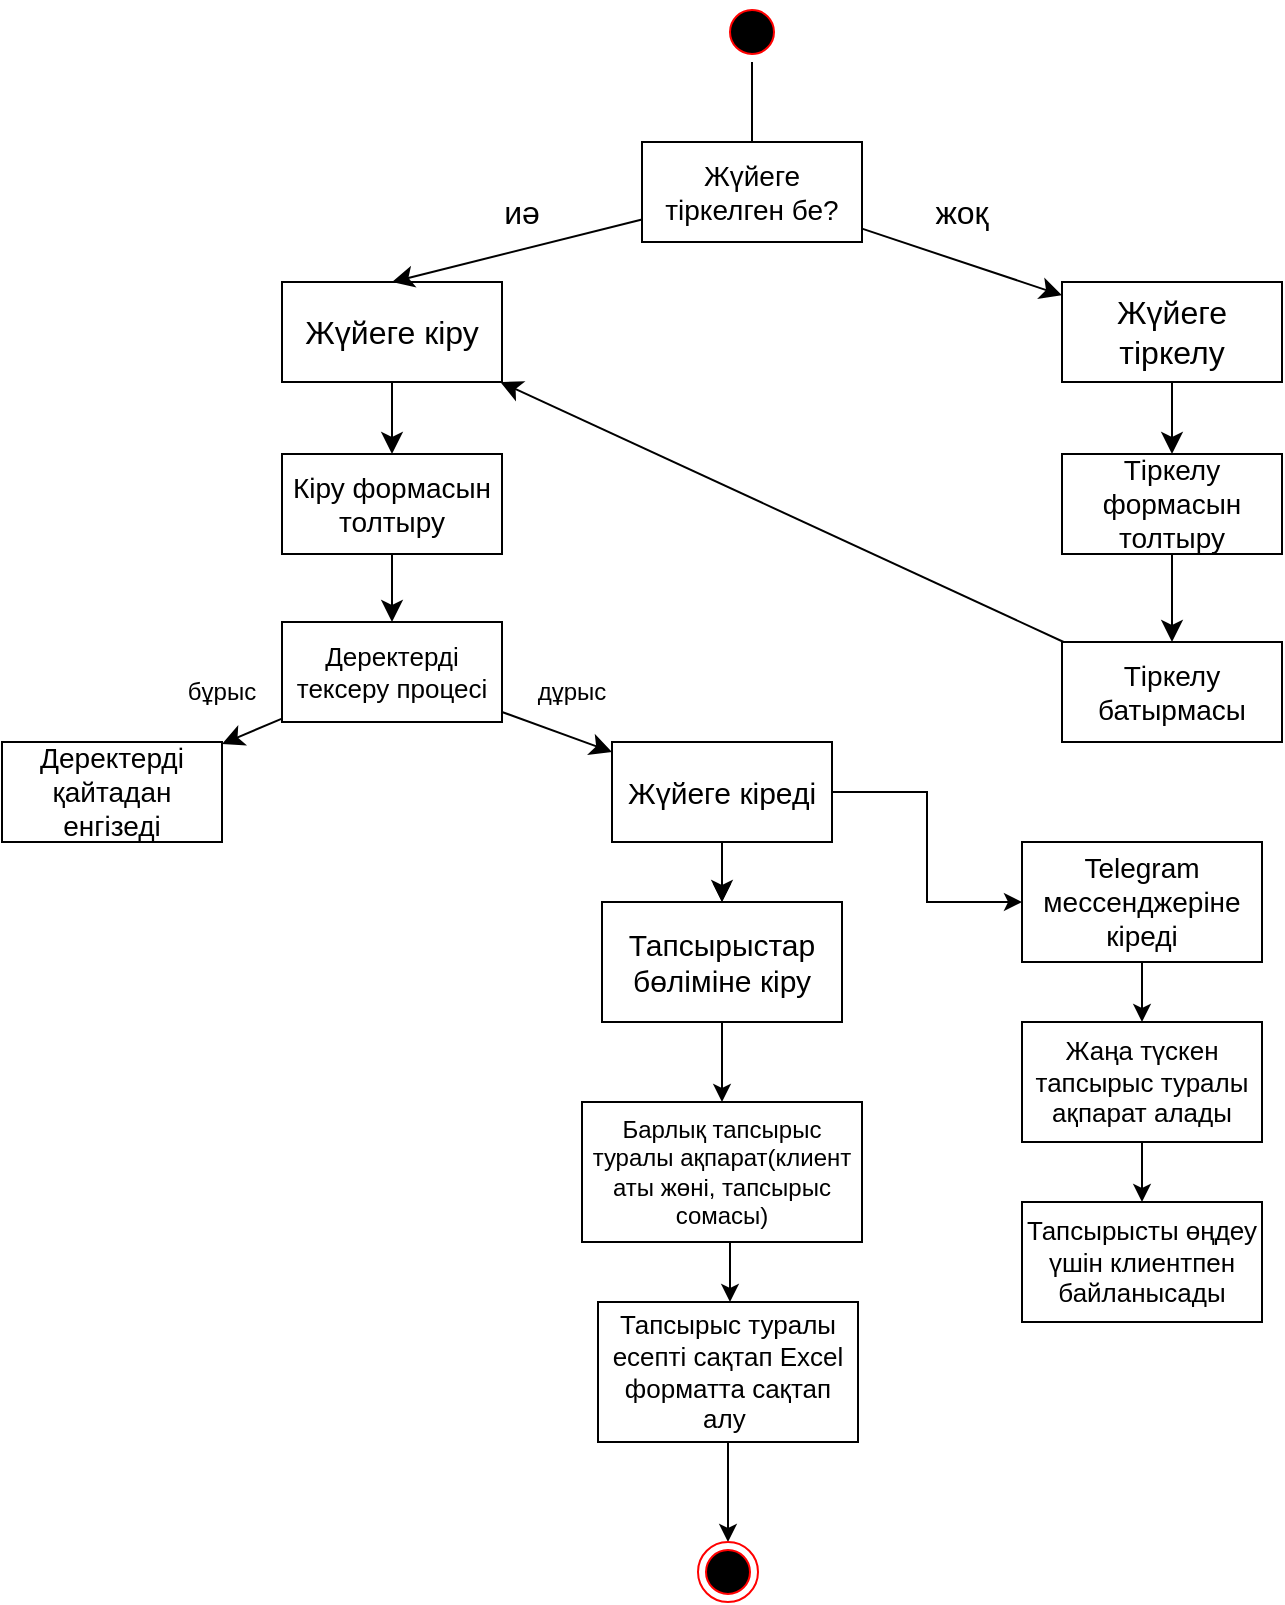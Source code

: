 <mxfile version="24.3.1" type="github">
  <diagram id="R2lEEEUBdFMjLlhIrx00" name="Page-1">
    <mxGraphModel dx="1737" dy="948" grid="1" gridSize="10" guides="1" tooltips="1" connect="1" arrows="1" fold="1" page="1" pageScale="1" pageWidth="850" pageHeight="1100" math="0" shadow="0" extFonts="Permanent Marker^https://fonts.googleapis.com/css?family=Permanent+Marker">
      <root>
        <mxCell id="0" />
        <mxCell id="1" parent="0" />
        <mxCell id="zs_2XHd3fXxwtxxHCt0B-1" style="edgeStyle=none;curved=1;rounded=0;orthogonalLoop=1;jettySize=auto;html=1;entryX=0.5;entryY=1;entryDx=0;entryDy=0;fontSize=12;startSize=8;endSize=8;" edge="1" parent="1" source="zs_2XHd3fXxwtxxHCt0B-2" target="zs_2XHd3fXxwtxxHCt0B-7">
          <mxGeometry relative="1" as="geometry" />
        </mxCell>
        <mxCell id="zs_2XHd3fXxwtxxHCt0B-2" value="" style="ellipse;html=1;shape=startState;fillColor=#000000;strokeColor=#ff0000;" vertex="1" parent="1">
          <mxGeometry x="410" y="50" width="30" height="30" as="geometry" />
        </mxCell>
        <mxCell id="zs_2XHd3fXxwtxxHCt0B-3" style="edgeStyle=none;curved=1;rounded=0;orthogonalLoop=1;jettySize=auto;html=1;fontSize=12;startSize=8;endSize=8;" edge="1" parent="1" source="zs_2XHd3fXxwtxxHCt0B-4" target="zs_2XHd3fXxwtxxHCt0B-15">
          <mxGeometry relative="1" as="geometry" />
        </mxCell>
        <mxCell id="zs_2XHd3fXxwtxxHCt0B-4" value="&lt;font style=&quot;font-size: 16px;&quot;&gt;Жү&lt;/font&gt;&lt;span style=&quot;font-size: 16px; background-color: initial;&quot;&gt;йеге кіру&lt;/span&gt;" style="html=1;whiteSpace=wrap;fillColor=none;" vertex="1" parent="1">
          <mxGeometry x="190" y="190" width="110" height="50" as="geometry" />
        </mxCell>
        <mxCell id="zs_2XHd3fXxwtxxHCt0B-5" style="edgeStyle=none;curved=1;rounded=0;orthogonalLoop=1;jettySize=auto;html=1;entryX=0.5;entryY=0;entryDx=0;entryDy=0;fontSize=12;startSize=8;endSize=8;" edge="1" parent="1" source="zs_2XHd3fXxwtxxHCt0B-7" target="zs_2XHd3fXxwtxxHCt0B-4">
          <mxGeometry relative="1" as="geometry" />
        </mxCell>
        <mxCell id="zs_2XHd3fXxwtxxHCt0B-6" style="edgeStyle=none;curved=1;rounded=0;orthogonalLoop=1;jettySize=auto;html=1;fontSize=12;startSize=8;endSize=8;" edge="1" parent="1" source="zs_2XHd3fXxwtxxHCt0B-7" target="zs_2XHd3fXxwtxxHCt0B-9">
          <mxGeometry relative="1" as="geometry" />
        </mxCell>
        <mxCell id="zs_2XHd3fXxwtxxHCt0B-7" value="&lt;font style=&quot;font-size: 14px;&quot;&gt;Жүйеге тіркелген бе?&lt;/font&gt;" style="html=1;whiteSpace=wrap;" vertex="1" parent="1">
          <mxGeometry x="370" y="120" width="110" height="50" as="geometry" />
        </mxCell>
        <mxCell id="zs_2XHd3fXxwtxxHCt0B-8" style="edgeStyle=none;curved=1;rounded=0;orthogonalLoop=1;jettySize=auto;html=1;fontSize=12;startSize=8;endSize=8;" edge="1" parent="1" source="zs_2XHd3fXxwtxxHCt0B-9" target="zs_2XHd3fXxwtxxHCt0B-11">
          <mxGeometry relative="1" as="geometry" />
        </mxCell>
        <mxCell id="zs_2XHd3fXxwtxxHCt0B-9" value="&lt;font style=&quot;font-size: 16px;&quot;&gt;Жүйеге тіркелу&lt;/font&gt;" style="html=1;whiteSpace=wrap;" vertex="1" parent="1">
          <mxGeometry x="580" y="190" width="110" height="50" as="geometry" />
        </mxCell>
        <mxCell id="zs_2XHd3fXxwtxxHCt0B-10" style="edgeStyle=none;curved=1;rounded=0;orthogonalLoop=1;jettySize=auto;html=1;fontSize=12;startSize=8;endSize=8;" edge="1" parent="1" source="zs_2XHd3fXxwtxxHCt0B-11" target="zs_2XHd3fXxwtxxHCt0B-13">
          <mxGeometry relative="1" as="geometry" />
        </mxCell>
        <mxCell id="zs_2XHd3fXxwtxxHCt0B-11" value="&lt;font style=&quot;font-size: 14px;&quot;&gt;Тіркелу формасын толтыру&lt;/font&gt;" style="html=1;whiteSpace=wrap;" vertex="1" parent="1">
          <mxGeometry x="580" y="276" width="110" height="50" as="geometry" />
        </mxCell>
        <mxCell id="zs_2XHd3fXxwtxxHCt0B-12" style="edgeStyle=none;curved=1;rounded=0;orthogonalLoop=1;jettySize=auto;html=1;fontSize=12;startSize=8;endSize=8;" edge="1" parent="1" source="zs_2XHd3fXxwtxxHCt0B-13" target="zs_2XHd3fXxwtxxHCt0B-4">
          <mxGeometry relative="1" as="geometry" />
        </mxCell>
        <mxCell id="zs_2XHd3fXxwtxxHCt0B-13" value="&lt;font style=&quot;font-size: 14px;&quot;&gt;Тіркелу батырмасы&lt;/font&gt;" style="html=1;whiteSpace=wrap;" vertex="1" parent="1">
          <mxGeometry x="580" y="370" width="110" height="50" as="geometry" />
        </mxCell>
        <mxCell id="zs_2XHd3fXxwtxxHCt0B-14" style="edgeStyle=none;curved=1;rounded=0;orthogonalLoop=1;jettySize=auto;html=1;fontSize=12;startSize=8;endSize=8;" edge="1" parent="1" source="zs_2XHd3fXxwtxxHCt0B-15" target="zs_2XHd3fXxwtxxHCt0B-18">
          <mxGeometry relative="1" as="geometry" />
        </mxCell>
        <mxCell id="zs_2XHd3fXxwtxxHCt0B-15" value="&lt;font style=&quot;font-size: 14px;&quot;&gt;Кіру формасын толтыру&lt;/font&gt;" style="html=1;whiteSpace=wrap;" vertex="1" parent="1">
          <mxGeometry x="190" y="276" width="110" height="50" as="geometry" />
        </mxCell>
        <mxCell id="zs_2XHd3fXxwtxxHCt0B-16" style="edgeStyle=none;curved=1;rounded=0;orthogonalLoop=1;jettySize=auto;html=1;fontSize=12;startSize=8;endSize=8;" edge="1" parent="1" source="zs_2XHd3fXxwtxxHCt0B-18">
          <mxGeometry relative="1" as="geometry">
            <mxPoint x="160" y="421" as="targetPoint" />
          </mxGeometry>
        </mxCell>
        <mxCell id="zs_2XHd3fXxwtxxHCt0B-17" style="edgeStyle=none;curved=1;rounded=0;orthogonalLoop=1;jettySize=auto;html=1;fontSize=12;startSize=8;endSize=8;" edge="1" parent="1" source="zs_2XHd3fXxwtxxHCt0B-18">
          <mxGeometry relative="1" as="geometry">
            <mxPoint x="355" y="425" as="targetPoint" />
          </mxGeometry>
        </mxCell>
        <mxCell id="zs_2XHd3fXxwtxxHCt0B-18" value="&lt;font style=&quot;font-size: 13px;&quot;&gt;Деректерді тексеру процесі&lt;/font&gt;" style="html=1;whiteSpace=wrap;" vertex="1" parent="1">
          <mxGeometry x="190" y="360" width="110" height="50" as="geometry" />
        </mxCell>
        <mxCell id="zs_2XHd3fXxwtxxHCt0B-19" value="иә" style="text;strokeColor=none;align=center;fillColor=none;html=1;verticalAlign=middle;whiteSpace=wrap;rounded=0;fontSize=16;" vertex="1" parent="1">
          <mxGeometry x="280" y="140" width="60" height="30" as="geometry" />
        </mxCell>
        <mxCell id="zs_2XHd3fXxwtxxHCt0B-20" value="жоқ" style="text;strokeColor=none;align=center;fillColor=none;html=1;verticalAlign=middle;whiteSpace=wrap;rounded=0;fontSize=16;" vertex="1" parent="1">
          <mxGeometry x="500" y="140" width="60" height="30" as="geometry" />
        </mxCell>
        <mxCell id="zs_2XHd3fXxwtxxHCt0B-22" value="&lt;font style=&quot;font-size: 14px;&quot;&gt;Деректерді қайтадан енгізеді&lt;/font&gt;" style="html=1;whiteSpace=wrap;" vertex="1" parent="1">
          <mxGeometry x="50" y="420" width="110" height="50" as="geometry" />
        </mxCell>
        <mxCell id="zs_2XHd3fXxwtxxHCt0B-24" style="edgeStyle=none;curved=1;rounded=0;orthogonalLoop=1;jettySize=auto;html=1;exitX=0;exitY=0.5;exitDx=0;exitDy=0;fontSize=12;startSize=8;endSize=8;" edge="1" parent="1">
          <mxGeometry relative="1" as="geometry">
            <mxPoint x="355" y="525" as="sourcePoint" />
            <mxPoint x="355" y="525" as="targetPoint" />
          </mxGeometry>
        </mxCell>
        <mxCell id="zs_2XHd3fXxwtxxHCt0B-25" style="edgeStyle=none;curved=1;rounded=0;orthogonalLoop=1;jettySize=auto;html=1;fontSize=12;startSize=8;endSize=8;" edge="1" parent="1" source="zs_2XHd3fXxwtxxHCt0B-26">
          <mxGeometry relative="1" as="geometry">
            <mxPoint x="410" y="500" as="targetPoint" />
          </mxGeometry>
        </mxCell>
        <mxCell id="zs_2XHd3fXxwtxxHCt0B-29" style="edgeStyle=orthogonalEdgeStyle;rounded=0;orthogonalLoop=1;jettySize=auto;html=1;" edge="1" parent="1" source="zs_2XHd3fXxwtxxHCt0B-26" target="zs_2XHd3fXxwtxxHCt0B-27">
          <mxGeometry relative="1" as="geometry" />
        </mxCell>
        <mxCell id="zs_2XHd3fXxwtxxHCt0B-35" style="edgeStyle=orthogonalEdgeStyle;rounded=0;orthogonalLoop=1;jettySize=auto;html=1;" edge="1" parent="1" source="zs_2XHd3fXxwtxxHCt0B-26" target="zs_2XHd3fXxwtxxHCt0B-34">
          <mxGeometry relative="1" as="geometry" />
        </mxCell>
        <mxCell id="zs_2XHd3fXxwtxxHCt0B-26" value="&lt;font style=&quot;font-size: 15px;&quot;&gt;Жүйеге кіреді&lt;/font&gt;" style="html=1;whiteSpace=wrap;" vertex="1" parent="1">
          <mxGeometry x="355" y="420" width="110" height="50" as="geometry" />
        </mxCell>
        <mxCell id="zs_2XHd3fXxwtxxHCt0B-31" style="edgeStyle=orthogonalEdgeStyle;rounded=0;orthogonalLoop=1;jettySize=auto;html=1;" edge="1" parent="1" source="zs_2XHd3fXxwtxxHCt0B-27" target="zs_2XHd3fXxwtxxHCt0B-30">
          <mxGeometry relative="1" as="geometry" />
        </mxCell>
        <mxCell id="zs_2XHd3fXxwtxxHCt0B-27" value="&lt;font style=&quot;font-size: 15px;&quot;&gt;Тапсырыстар бөліміне кіру&lt;/font&gt;" style="rounded=0;whiteSpace=wrap;html=1;" vertex="1" parent="1">
          <mxGeometry x="350" y="500" width="120" height="60" as="geometry" />
        </mxCell>
        <mxCell id="zs_2XHd3fXxwtxxHCt0B-33" style="edgeStyle=orthogonalEdgeStyle;rounded=0;orthogonalLoop=1;jettySize=auto;html=1;" edge="1" parent="1">
          <mxGeometry relative="1" as="geometry">
            <mxPoint x="409" y="670" as="sourcePoint" />
            <mxPoint x="414" y="700" as="targetPoint" />
          </mxGeometry>
        </mxCell>
        <mxCell id="zs_2XHd3fXxwtxxHCt0B-30" value="Барлық тапсырыс туралы ақпарат(клиент аты жөні, тапсырыс сомасы)" style="rounded=0;whiteSpace=wrap;html=1;" vertex="1" parent="1">
          <mxGeometry x="340" y="600" width="140" height="70" as="geometry" />
        </mxCell>
        <mxCell id="zs_2XHd3fXxwtxxHCt0B-44" style="edgeStyle=orthogonalEdgeStyle;rounded=0;orthogonalLoop=1;jettySize=auto;html=1;" edge="1" parent="1" source="zs_2XHd3fXxwtxxHCt0B-32" target="zs_2XHd3fXxwtxxHCt0B-43">
          <mxGeometry relative="1" as="geometry" />
        </mxCell>
        <mxCell id="zs_2XHd3fXxwtxxHCt0B-32" value="&lt;font style=&quot;font-size: 13px;&quot;&gt;Тапсырыс туралы есепті сақтап Excel форматта сақтап алу&amp;nbsp;&lt;/font&gt;" style="rounded=0;whiteSpace=wrap;html=1;" vertex="1" parent="1">
          <mxGeometry x="348" y="700" width="130" height="70" as="geometry" />
        </mxCell>
        <mxCell id="zs_2XHd3fXxwtxxHCt0B-37" style="edgeStyle=orthogonalEdgeStyle;rounded=0;orthogonalLoop=1;jettySize=auto;html=1;" edge="1" parent="1" source="zs_2XHd3fXxwtxxHCt0B-34" target="zs_2XHd3fXxwtxxHCt0B-36">
          <mxGeometry relative="1" as="geometry" />
        </mxCell>
        <mxCell id="zs_2XHd3fXxwtxxHCt0B-34" value="&lt;font style=&quot;font-size: 14px;&quot;&gt;Telegram мессенджеріне кіреді&lt;/font&gt;" style="rounded=0;whiteSpace=wrap;html=1;" vertex="1" parent="1">
          <mxGeometry x="560" y="470" width="120" height="60" as="geometry" />
        </mxCell>
        <mxCell id="zs_2XHd3fXxwtxxHCt0B-40" style="edgeStyle=orthogonalEdgeStyle;rounded=0;orthogonalLoop=1;jettySize=auto;html=1;" edge="1" parent="1" source="zs_2XHd3fXxwtxxHCt0B-36" target="zs_2XHd3fXxwtxxHCt0B-39">
          <mxGeometry relative="1" as="geometry" />
        </mxCell>
        <mxCell id="zs_2XHd3fXxwtxxHCt0B-36" value="&lt;font style=&quot;font-size: 13px;&quot;&gt;Жаңа түскен тапсырыс туралы ақпарат алады&lt;/font&gt;" style="rounded=0;whiteSpace=wrap;html=1;" vertex="1" parent="1">
          <mxGeometry x="560" y="560" width="120" height="60" as="geometry" />
        </mxCell>
        <mxCell id="zs_2XHd3fXxwtxxHCt0B-39" value="&lt;font style=&quot;font-size: 13px;&quot;&gt;Тапсырысты өңдеу үшін клиентпен байланысады&lt;/font&gt;" style="rounded=0;whiteSpace=wrap;html=1;" vertex="1" parent="1">
          <mxGeometry x="560" y="650" width="120" height="60" as="geometry" />
        </mxCell>
        <mxCell id="zs_2XHd3fXxwtxxHCt0B-41" value="дұрыс" style="text;html=1;align=center;verticalAlign=middle;whiteSpace=wrap;rounded=0;" vertex="1" parent="1">
          <mxGeometry x="305" y="380" width="60" height="30" as="geometry" />
        </mxCell>
        <mxCell id="zs_2XHd3fXxwtxxHCt0B-42" value="бұрыс" style="text;html=1;align=center;verticalAlign=middle;whiteSpace=wrap;rounded=0;" vertex="1" parent="1">
          <mxGeometry x="130" y="380" width="60" height="30" as="geometry" />
        </mxCell>
        <mxCell id="zs_2XHd3fXxwtxxHCt0B-43" value="" style="ellipse;html=1;shape=endState;fillColor=#000000;strokeColor=#ff0000;" vertex="1" parent="1">
          <mxGeometry x="398" y="820" width="30" height="30" as="geometry" />
        </mxCell>
      </root>
    </mxGraphModel>
  </diagram>
</mxfile>
